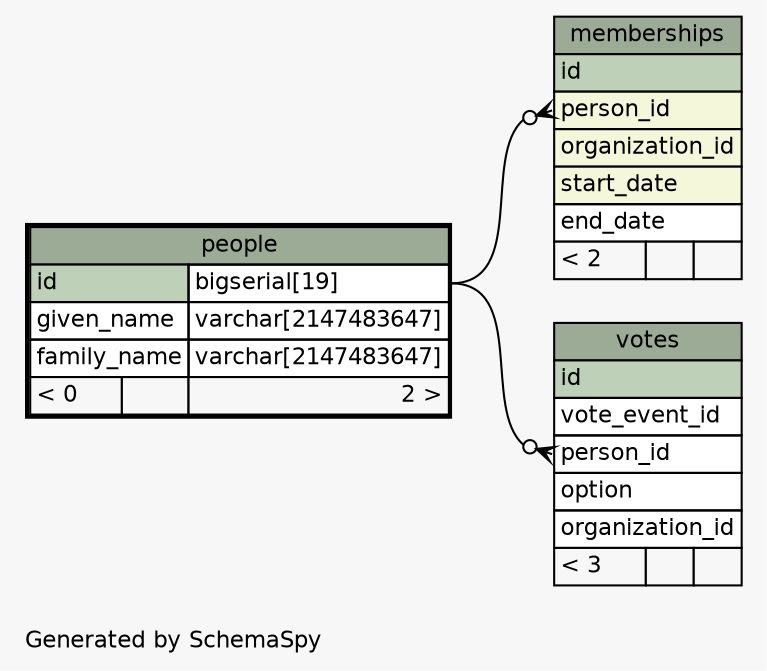 // dot 2.36.0 on Linux 3.13.0-85-generic
// SchemaSpy rev 590
digraph "oneDegreeRelationshipsDiagram" {
  graph [
    rankdir="RL"
    bgcolor="#f7f7f7"
    label="\nGenerated by SchemaSpy"
    labeljust="l"
    nodesep="0.18"
    ranksep="0.46"
    fontname="Helvetica"
    fontsize="11"
  ];
  node [
    fontname="Helvetica"
    fontsize="11"
    shape="plaintext"
  ];
  edge [
    arrowsize="0.8"
  ];
  "memberships":"person_id":w -> "people":"id.type":e [arrowhead=none dir=back arrowtail=crowodot];
  "votes":"person_id":w -> "people":"id.type":e [arrowhead=none dir=back arrowtail=crowodot];
  "memberships" [
    label=<
    <TABLE BORDER="0" CELLBORDER="1" CELLSPACING="0" BGCOLOR="#ffffff">
      <TR><TD COLSPAN="3" BGCOLOR="#9bab96" ALIGN="CENTER">memberships</TD></TR>
      <TR><TD PORT="id" COLSPAN="3" BGCOLOR="#bed1b8" ALIGN="LEFT">id</TD></TR>
      <TR><TD PORT="person_id" COLSPAN="3" BGCOLOR="#f4f7da" ALIGN="LEFT">person_id</TD></TR>
      <TR><TD PORT="organization_id" COLSPAN="3" BGCOLOR="#f4f7da" ALIGN="LEFT">organization_id</TD></TR>
      <TR><TD PORT="start_date" COLSPAN="3" BGCOLOR="#f4f7da" ALIGN="LEFT">start_date</TD></TR>
      <TR><TD PORT="end_date" COLSPAN="3" ALIGN="LEFT">end_date</TD></TR>
      <TR><TD ALIGN="LEFT" BGCOLOR="#f7f7f7">&lt; 2</TD><TD ALIGN="RIGHT" BGCOLOR="#f7f7f7">  </TD><TD ALIGN="RIGHT" BGCOLOR="#f7f7f7">  </TD></TR>
    </TABLE>>
    URL="memberships.html"
    tooltip="memberships"
  ];
  "people" [
    label=<
    <TABLE BORDER="2" CELLBORDER="1" CELLSPACING="0" BGCOLOR="#ffffff">
      <TR><TD COLSPAN="3" BGCOLOR="#9bab96" ALIGN="CENTER">people</TD></TR>
      <TR><TD PORT="id" COLSPAN="2" BGCOLOR="#bed1b8" ALIGN="LEFT">id</TD><TD PORT="id.type" ALIGN="LEFT">bigserial[19]</TD></TR>
      <TR><TD PORT="given_name" COLSPAN="2" ALIGN="LEFT">given_name</TD><TD PORT="given_name.type" ALIGN="LEFT">varchar[2147483647]</TD></TR>
      <TR><TD PORT="family_name" COLSPAN="2" ALIGN="LEFT">family_name</TD><TD PORT="family_name.type" ALIGN="LEFT">varchar[2147483647]</TD></TR>
      <TR><TD ALIGN="LEFT" BGCOLOR="#f7f7f7">&lt; 0</TD><TD ALIGN="RIGHT" BGCOLOR="#f7f7f7">  </TD><TD ALIGN="RIGHT" BGCOLOR="#f7f7f7">2 &gt;</TD></TR>
    </TABLE>>
    URL="people.html"
    tooltip="people"
  ];
  "votes" [
    label=<
    <TABLE BORDER="0" CELLBORDER="1" CELLSPACING="0" BGCOLOR="#ffffff">
      <TR><TD COLSPAN="3" BGCOLOR="#9bab96" ALIGN="CENTER">votes</TD></TR>
      <TR><TD PORT="id" COLSPAN="3" BGCOLOR="#bed1b8" ALIGN="LEFT">id</TD></TR>
      <TR><TD PORT="vote_event_id" COLSPAN="3" ALIGN="LEFT">vote_event_id</TD></TR>
      <TR><TD PORT="person_id" COLSPAN="3" ALIGN="LEFT">person_id</TD></TR>
      <TR><TD PORT="option" COLSPAN="3" ALIGN="LEFT">option</TD></TR>
      <TR><TD PORT="organization_id" COLSPAN="3" ALIGN="LEFT">organization_id</TD></TR>
      <TR><TD ALIGN="LEFT" BGCOLOR="#f7f7f7">&lt; 3</TD><TD ALIGN="RIGHT" BGCOLOR="#f7f7f7">  </TD><TD ALIGN="RIGHT" BGCOLOR="#f7f7f7">  </TD></TR>
    </TABLE>>
    URL="votes.html"
    tooltip="votes"
  ];
}
